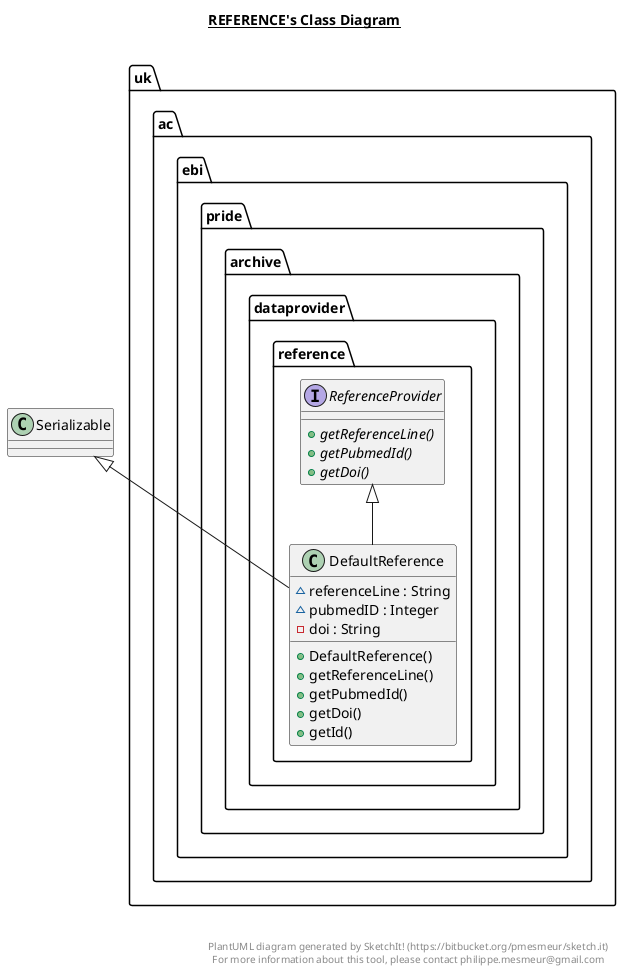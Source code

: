 @startuml

title __REFERENCE's Class Diagram__\n

  package uk.ac.ebi.pride.archive.dataprovider.reference {
    class DefaultReference {
        ~ referenceLine : String
        ~ pubmedID : Integer
        - doi : String
        + DefaultReference()
        + getReferenceLine()
        + getPubmedId()
        + getDoi()
        + getId()
    }
  }
  

  package uk.ac.ebi.pride.archive.dataprovider.reference {
    interface ReferenceProvider {
        {abstract} + getReferenceLine()
        {abstract} + getPubmedId()
        {abstract} + getDoi()
    }
  }
  

  DefaultReference -up-|> ReferenceProvider
  DefaultReference -up-|> Serializable


right footer


PlantUML diagram generated by SketchIt! (https://bitbucket.org/pmesmeur/sketch.it)
For more information about this tool, please contact philippe.mesmeur@gmail.com
endfooter

@enduml
